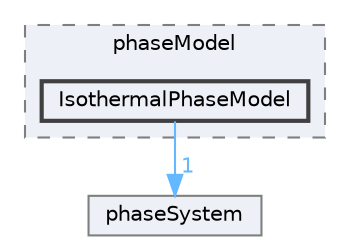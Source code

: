 digraph "src/phaseSystemModels/reactingEuler/multiphaseSystem/phaseModel/IsothermalPhaseModel"
{
 // LATEX_PDF_SIZE
  bgcolor="transparent";
  edge [fontname=Helvetica,fontsize=10,labelfontname=Helvetica,labelfontsize=10];
  node [fontname=Helvetica,fontsize=10,shape=box,height=0.2,width=0.4];
  compound=true
  subgraph clusterdir_e73325ebbaf777d8f73dd3ce5c4db79d {
    graph [ bgcolor="#edf0f7", pencolor="grey50", label="phaseModel", fontname=Helvetica,fontsize=10 style="filled,dashed", URL="dir_e73325ebbaf777d8f73dd3ce5c4db79d.html",tooltip=""]
  dir_7437907b0fa7a9600072402e0a837b1e [label="IsothermalPhaseModel", fillcolor="#edf0f7", color="grey25", style="filled,bold", URL="dir_7437907b0fa7a9600072402e0a837b1e.html",tooltip=""];
  }
  dir_dfe19b54a98af0254be9d6c989217747 [label="phaseSystem", fillcolor="#edf0f7", color="grey50", style="filled", URL="dir_dfe19b54a98af0254be9d6c989217747.html",tooltip=""];
  dir_7437907b0fa7a9600072402e0a837b1e->dir_dfe19b54a98af0254be9d6c989217747 [headlabel="1", labeldistance=1.5 headhref="dir_001983_002906.html" href="dir_001983_002906.html" color="steelblue1" fontcolor="steelblue1"];
}

